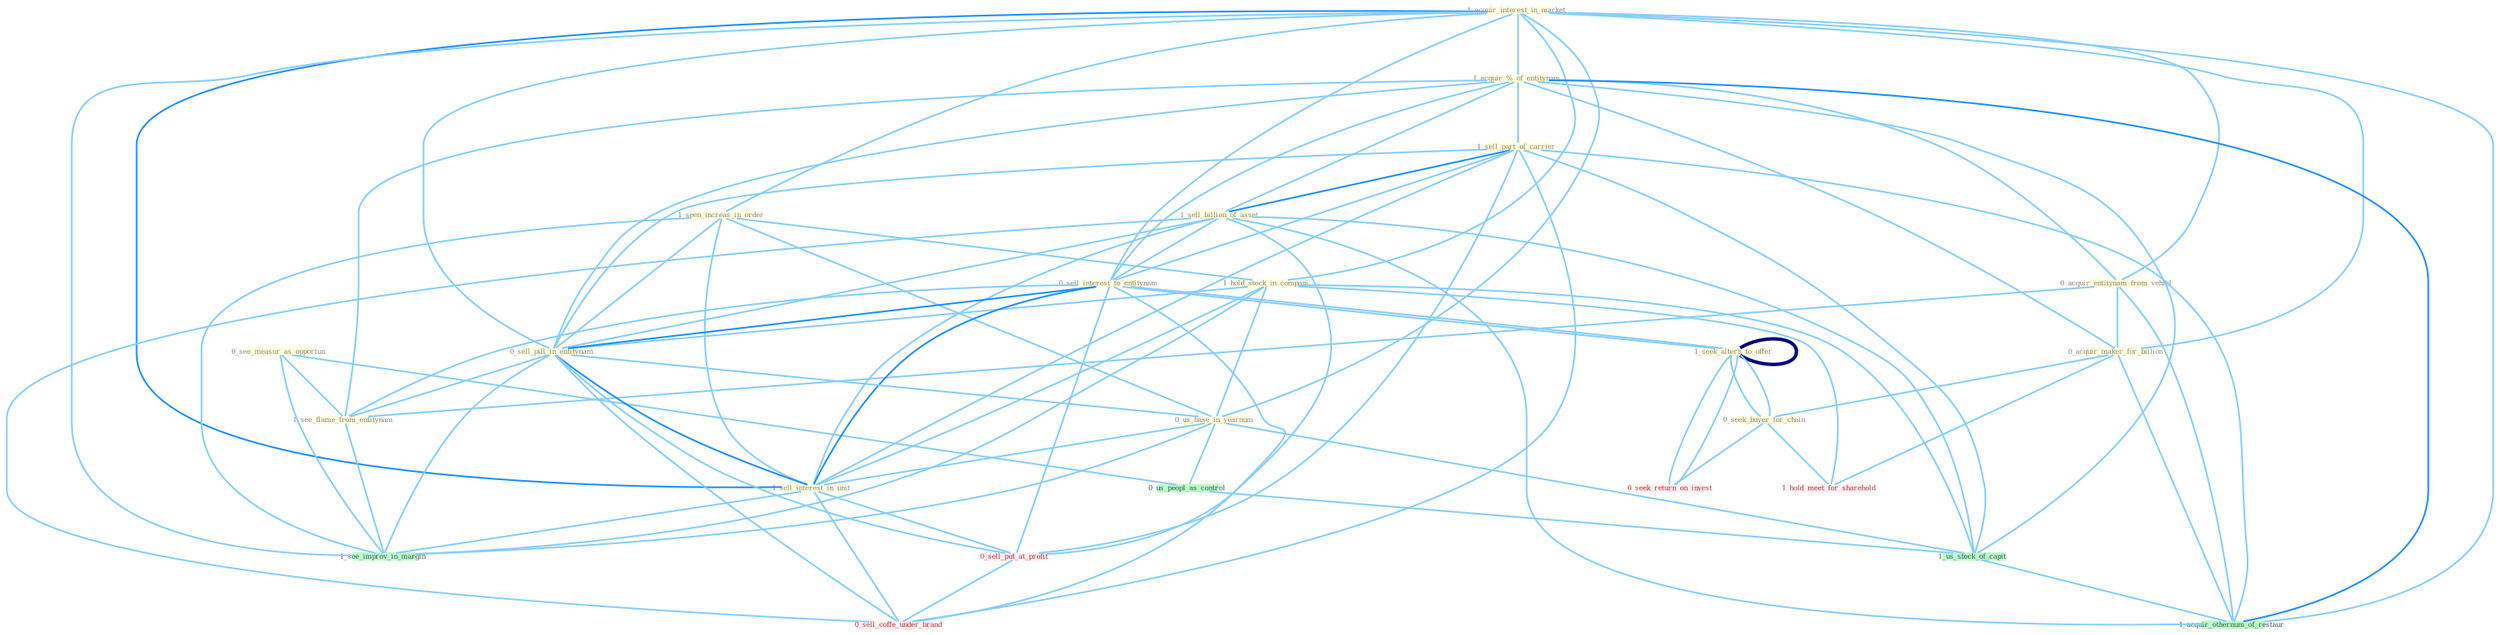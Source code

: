 Graph G{ 
    node
    [shape=polygon,style=filled,width=.5,height=.06,color="#BDFCC9",fixedsize=true,fontsize=4,
    fontcolor="#2f4f4f"];
    {node
    [color="#ffffe0", fontcolor="#8b7d6b"] "1_acquir_interest_in_market " "1_acquir_%_of_entitynam " "1_sell_part_of_carrier " "1_sell_billion_of_asset " "1_seen_increas_in_order " "1_hold_stock_in_compani " "0_acquir_entitynam_from_vehicl " "1_seek_altern_to_offer " "0_see_measur_as_opportun " "0_sell_interest_to_entitynam " "0_acquir_maker_for_billion " "0_seek_buyer_for_chain " "1_seek_altern_to_offer " "0_sell_pill_in_entitynam " "0_us_base_in_yearnum " "1_see_flame_from_entitynam " "1_sell_interest_in_unit "}
{node [color="#fff0f5", fontcolor="#b22222"] "0_sell_put_at_profit " "0_seek_return_on_invest " "0_sell_coffe_under_brand " "1_hold_meet_for_sharehold "}
edge [color="#B0E2FF"];

	"1_acquir_interest_in_market " -- "1_acquir_%_of_entitynam " [w="1", color="#87cefa" ];
	"1_acquir_interest_in_market " -- "1_seen_increas_in_order " [w="1", color="#87cefa" ];
	"1_acquir_interest_in_market " -- "1_hold_stock_in_compani " [w="1", color="#87cefa" ];
	"1_acquir_interest_in_market " -- "0_acquir_entitynam_from_vehicl " [w="1", color="#87cefa" ];
	"1_acquir_interest_in_market " -- "0_sell_interest_to_entitynam " [w="1", color="#87cefa" ];
	"1_acquir_interest_in_market " -- "0_acquir_maker_for_billion " [w="1", color="#87cefa" ];
	"1_acquir_interest_in_market " -- "0_sell_pill_in_entitynam " [w="1", color="#87cefa" ];
	"1_acquir_interest_in_market " -- "0_us_base_in_yearnum " [w="1", color="#87cefa" ];
	"1_acquir_interest_in_market " -- "1_sell_interest_in_unit " [w="2", color="#1e90ff" , len=0.8];
	"1_acquir_interest_in_market " -- "1_see_improv_in_margin " [w="1", color="#87cefa" ];
	"1_acquir_interest_in_market " -- "1_acquir_othernum_of_restaur " [w="1", color="#87cefa" ];
	"1_acquir_%_of_entitynam " -- "1_sell_part_of_carrier " [w="1", color="#87cefa" ];
	"1_acquir_%_of_entitynam " -- "1_sell_billion_of_asset " [w="1", color="#87cefa" ];
	"1_acquir_%_of_entitynam " -- "0_acquir_entitynam_from_vehicl " [w="1", color="#87cefa" ];
	"1_acquir_%_of_entitynam " -- "0_sell_interest_to_entitynam " [w="1", color="#87cefa" ];
	"1_acquir_%_of_entitynam " -- "0_acquir_maker_for_billion " [w="1", color="#87cefa" ];
	"1_acquir_%_of_entitynam " -- "0_sell_pill_in_entitynam " [w="1", color="#87cefa" ];
	"1_acquir_%_of_entitynam " -- "1_see_flame_from_entitynam " [w="1", color="#87cefa" ];
	"1_acquir_%_of_entitynam " -- "1_us_stock_of_capit " [w="1", color="#87cefa" ];
	"1_acquir_%_of_entitynam " -- "1_acquir_othernum_of_restaur " [w="2", color="#1e90ff" , len=0.8];
	"1_sell_part_of_carrier " -- "1_sell_billion_of_asset " [w="2", color="#1e90ff" , len=0.8];
	"1_sell_part_of_carrier " -- "0_sell_interest_to_entitynam " [w="1", color="#87cefa" ];
	"1_sell_part_of_carrier " -- "0_sell_pill_in_entitynam " [w="1", color="#87cefa" ];
	"1_sell_part_of_carrier " -- "1_sell_interest_in_unit " [w="1", color="#87cefa" ];
	"1_sell_part_of_carrier " -- "0_sell_put_at_profit " [w="1", color="#87cefa" ];
	"1_sell_part_of_carrier " -- "1_us_stock_of_capit " [w="1", color="#87cefa" ];
	"1_sell_part_of_carrier " -- "0_sell_coffe_under_brand " [w="1", color="#87cefa" ];
	"1_sell_part_of_carrier " -- "1_acquir_othernum_of_restaur " [w="1", color="#87cefa" ];
	"1_sell_billion_of_asset " -- "0_sell_interest_to_entitynam " [w="1", color="#87cefa" ];
	"1_sell_billion_of_asset " -- "0_sell_pill_in_entitynam " [w="1", color="#87cefa" ];
	"1_sell_billion_of_asset " -- "1_sell_interest_in_unit " [w="1", color="#87cefa" ];
	"1_sell_billion_of_asset " -- "0_sell_put_at_profit " [w="1", color="#87cefa" ];
	"1_sell_billion_of_asset " -- "1_us_stock_of_capit " [w="1", color="#87cefa" ];
	"1_sell_billion_of_asset " -- "0_sell_coffe_under_brand " [w="1", color="#87cefa" ];
	"1_sell_billion_of_asset " -- "1_acquir_othernum_of_restaur " [w="1", color="#87cefa" ];
	"1_seen_increas_in_order " -- "1_hold_stock_in_compani " [w="1", color="#87cefa" ];
	"1_seen_increas_in_order " -- "0_sell_pill_in_entitynam " [w="1", color="#87cefa" ];
	"1_seen_increas_in_order " -- "0_us_base_in_yearnum " [w="1", color="#87cefa" ];
	"1_seen_increas_in_order " -- "1_sell_interest_in_unit " [w="1", color="#87cefa" ];
	"1_seen_increas_in_order " -- "1_see_improv_in_margin " [w="1", color="#87cefa" ];
	"1_hold_stock_in_compani " -- "0_sell_pill_in_entitynam " [w="1", color="#87cefa" ];
	"1_hold_stock_in_compani " -- "0_us_base_in_yearnum " [w="1", color="#87cefa" ];
	"1_hold_stock_in_compani " -- "1_sell_interest_in_unit " [w="1", color="#87cefa" ];
	"1_hold_stock_in_compani " -- "1_us_stock_of_capit " [w="1", color="#87cefa" ];
	"1_hold_stock_in_compani " -- "1_see_improv_in_margin " [w="1", color="#87cefa" ];
	"1_hold_stock_in_compani " -- "1_hold_meet_for_sharehold " [w="1", color="#87cefa" ];
	"0_acquir_entitynam_from_vehicl " -- "0_acquir_maker_for_billion " [w="1", color="#87cefa" ];
	"0_acquir_entitynam_from_vehicl " -- "1_see_flame_from_entitynam " [w="1", color="#87cefa" ];
	"0_acquir_entitynam_from_vehicl " -- "1_acquir_othernum_of_restaur " [w="1", color="#87cefa" ];
	"1_seek_altern_to_offer " -- "0_sell_interest_to_entitynam " [w="1", color="#87cefa" ];
	"1_seek_altern_to_offer " -- "0_seek_buyer_for_chain " [w="1", color="#87cefa" ];
	"1_seek_altern_to_offer " -- "1_seek_altern_to_offer " [w="4", style=bold, color="#000080", len=0.4];
	"1_seek_altern_to_offer " -- "0_seek_return_on_invest " [w="1", color="#87cefa" ];
	"0_see_measur_as_opportun " -- "1_see_flame_from_entitynam " [w="1", color="#87cefa" ];
	"0_see_measur_as_opportun " -- "0_us_peopl_as_control " [w="1", color="#87cefa" ];
	"0_see_measur_as_opportun " -- "1_see_improv_in_margin " [w="1", color="#87cefa" ];
	"0_sell_interest_to_entitynam " -- "1_seek_altern_to_offer " [w="1", color="#87cefa" ];
	"0_sell_interest_to_entitynam " -- "0_sell_pill_in_entitynam " [w="2", color="#1e90ff" , len=0.8];
	"0_sell_interest_to_entitynam " -- "1_see_flame_from_entitynam " [w="1", color="#87cefa" ];
	"0_sell_interest_to_entitynam " -- "1_sell_interest_in_unit " [w="2", color="#1e90ff" , len=0.8];
	"0_sell_interest_to_entitynam " -- "0_sell_put_at_profit " [w="1", color="#87cefa" ];
	"0_sell_interest_to_entitynam " -- "0_sell_coffe_under_brand " [w="1", color="#87cefa" ];
	"0_acquir_maker_for_billion " -- "0_seek_buyer_for_chain " [w="1", color="#87cefa" ];
	"0_acquir_maker_for_billion " -- "1_hold_meet_for_sharehold " [w="1", color="#87cefa" ];
	"0_acquir_maker_for_billion " -- "1_acquir_othernum_of_restaur " [w="1", color="#87cefa" ];
	"0_seek_buyer_for_chain " -- "1_seek_altern_to_offer " [w="1", color="#87cefa" ];
	"0_seek_buyer_for_chain " -- "0_seek_return_on_invest " [w="1", color="#87cefa" ];
	"0_seek_buyer_for_chain " -- "1_hold_meet_for_sharehold " [w="1", color="#87cefa" ];
	"1_seek_altern_to_offer " -- "0_seek_return_on_invest " [w="1", color="#87cefa" ];
	"0_sell_pill_in_entitynam " -- "0_us_base_in_yearnum " [w="1", color="#87cefa" ];
	"0_sell_pill_in_entitynam " -- "1_see_flame_from_entitynam " [w="1", color="#87cefa" ];
	"0_sell_pill_in_entitynam " -- "1_sell_interest_in_unit " [w="2", color="#1e90ff" , len=0.8];
	"0_sell_pill_in_entitynam " -- "0_sell_put_at_profit " [w="1", color="#87cefa" ];
	"0_sell_pill_in_entitynam " -- "1_see_improv_in_margin " [w="1", color="#87cefa" ];
	"0_sell_pill_in_entitynam " -- "0_sell_coffe_under_brand " [w="1", color="#87cefa" ];
	"0_us_base_in_yearnum " -- "1_sell_interest_in_unit " [w="1", color="#87cefa" ];
	"0_us_base_in_yearnum " -- "0_us_peopl_as_control " [w="1", color="#87cefa" ];
	"0_us_base_in_yearnum " -- "1_us_stock_of_capit " [w="1", color="#87cefa" ];
	"0_us_base_in_yearnum " -- "1_see_improv_in_margin " [w="1", color="#87cefa" ];
	"1_see_flame_from_entitynam " -- "1_see_improv_in_margin " [w="1", color="#87cefa" ];
	"1_sell_interest_in_unit " -- "0_sell_put_at_profit " [w="1", color="#87cefa" ];
	"1_sell_interest_in_unit " -- "1_see_improv_in_margin " [w="1", color="#87cefa" ];
	"1_sell_interest_in_unit " -- "0_sell_coffe_under_brand " [w="1", color="#87cefa" ];
	"0_us_peopl_as_control " -- "1_us_stock_of_capit " [w="1", color="#87cefa" ];
	"0_sell_put_at_profit " -- "0_sell_coffe_under_brand " [w="1", color="#87cefa" ];
	"1_us_stock_of_capit " -- "1_acquir_othernum_of_restaur " [w="1", color="#87cefa" ];
}